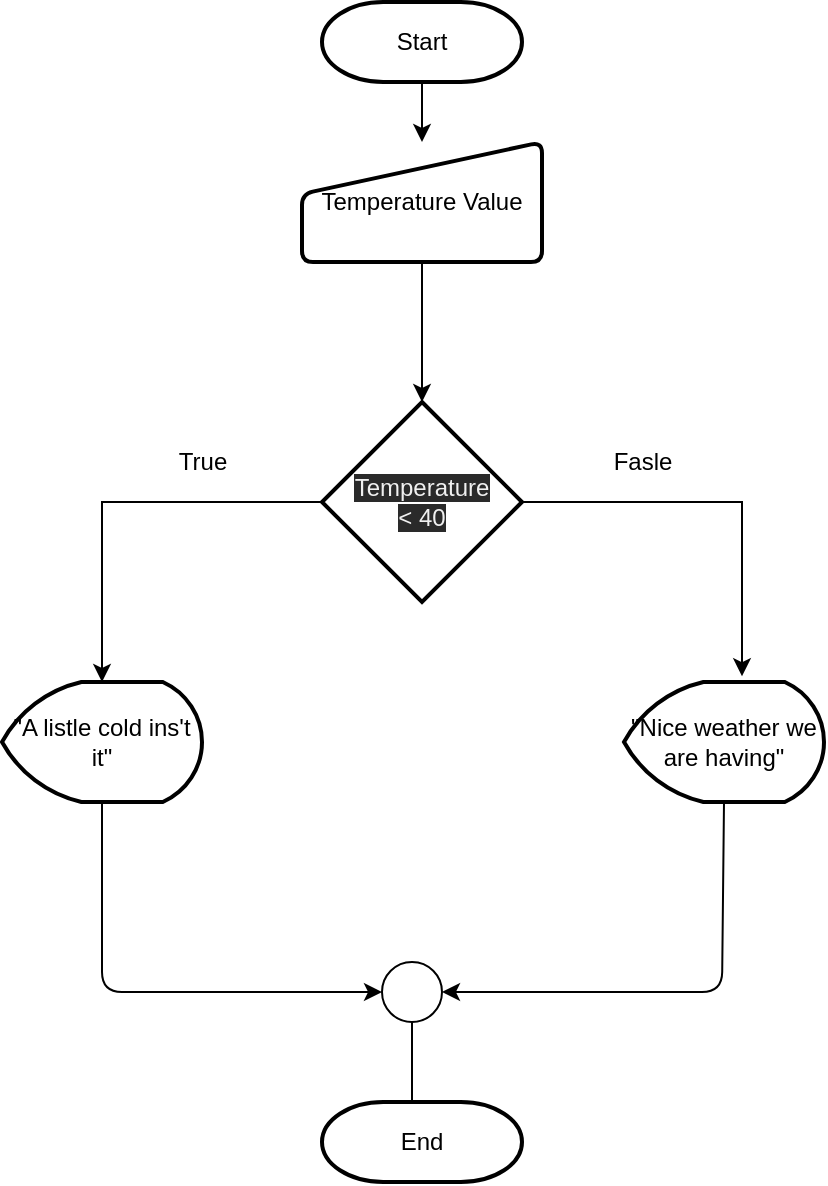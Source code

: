 <mxfile>
    <diagram id="vaXKSOxKKL3n4qexY_kn" name="Page-1">
        <mxGraphModel dx="1065" dy="579" grid="1" gridSize="10" guides="1" tooltips="1" connect="1" arrows="1" fold="1" page="1" pageScale="1" pageWidth="850" pageHeight="1100" math="0" shadow="0">
            <root>
                <mxCell id="0"/>
                <mxCell id="1" parent="0"/>
                <mxCell id="21" style="edgeStyle=none;html=1;exitX=0.5;exitY=1;exitDx=0;exitDy=0;exitPerimeter=0;entryX=0.5;entryY=0;entryDx=0;entryDy=0;" edge="1" parent="1" source="2" target="19">
                    <mxGeometry relative="1" as="geometry"/>
                </mxCell>
                <mxCell id="2" value="Start" style="strokeWidth=2;html=1;shape=mxgraph.flowchart.terminator;whiteSpace=wrap;" parent="1" vertex="1">
                    <mxGeometry x="270" y="60" width="100" height="40" as="geometry"/>
                </mxCell>
                <mxCell id="12" style="edgeStyle=none;html=1;exitX=0.5;exitY=1;exitDx=0;exitDy=0;exitPerimeter=0;entryX=0;entryY=0.5;entryDx=0;entryDy=0;entryPerimeter=0;" parent="1" source="4" target="6" edge="1">
                    <mxGeometry relative="1" as="geometry">
                        <Array as="points">
                            <mxPoint x="160" y="555"/>
                        </Array>
                    </mxGeometry>
                </mxCell>
                <mxCell id="4" value="&quot;A listle cold ins't it&quot;" style="strokeWidth=2;html=1;shape=mxgraph.flowchart.display;whiteSpace=wrap;" parent="1" vertex="1">
                    <mxGeometry x="110" y="400" width="100" height="60" as="geometry"/>
                </mxCell>
                <mxCell id="10" style="edgeStyle=none;html=1;exitX=0.5;exitY=1;exitDx=0;exitDy=0;exitPerimeter=0;entryX=1;entryY=0.5;entryDx=0;entryDy=0;entryPerimeter=0;" parent="1" source="5" target="6" edge="1">
                    <mxGeometry relative="1" as="geometry">
                        <Array as="points">
                            <mxPoint x="470" y="555"/>
                        </Array>
                    </mxGeometry>
                </mxCell>
                <mxCell id="5" value="&quot;Nice weather we are having&quot;" style="strokeWidth=2;html=1;shape=mxgraph.flowchart.display;whiteSpace=wrap;" parent="1" vertex="1">
                    <mxGeometry x="421" y="400" width="100" height="60" as="geometry"/>
                </mxCell>
                <mxCell id="25" style="edgeStyle=none;rounded=0;html=1;exitX=0.5;exitY=1;exitDx=0;exitDy=0;exitPerimeter=0;entryX=0.45;entryY=0.25;entryDx=0;entryDy=0;entryPerimeter=0;" edge="1" parent="1" source="6" target="8">
                    <mxGeometry relative="1" as="geometry"/>
                </mxCell>
                <mxCell id="6" value="" style="verticalLabelPosition=bottom;verticalAlign=top;html=1;shape=mxgraph.flowchart.on-page_reference;" parent="1" vertex="1">
                    <mxGeometry x="300" y="540" width="30" height="30" as="geometry"/>
                </mxCell>
                <mxCell id="8" value="End" style="strokeWidth=2;html=1;shape=mxgraph.flowchart.terminator;whiteSpace=wrap;" parent="1" vertex="1">
                    <mxGeometry x="270" y="610" width="100" height="40" as="geometry"/>
                </mxCell>
                <mxCell id="16" value="True" style="text;html=1;resizable=0;autosize=1;align=center;verticalAlign=middle;points=[];fillColor=none;strokeColor=none;rounded=0;" parent="1" vertex="1">
                    <mxGeometry x="190" y="280" width="40" height="20" as="geometry"/>
                </mxCell>
                <mxCell id="18" value="Fasle" style="text;html=1;resizable=0;autosize=1;align=center;verticalAlign=middle;points=[];fillColor=none;strokeColor=none;rounded=0;" parent="1" vertex="1">
                    <mxGeometry x="410" y="280" width="40" height="20" as="geometry"/>
                </mxCell>
                <mxCell id="22" style="edgeStyle=none;html=1;exitX=0.5;exitY=1;exitDx=0;exitDy=0;entryX=0.5;entryY=0;entryDx=0;entryDy=0;entryPerimeter=0;" edge="1" parent="1" source="19" target="20">
                    <mxGeometry relative="1" as="geometry"/>
                </mxCell>
                <mxCell id="19" value="&lt;span&gt;Temperature Value&lt;/span&gt;" style="html=1;strokeWidth=2;shape=manualInput;whiteSpace=wrap;rounded=1;size=26;arcSize=11;" vertex="1" parent="1">
                    <mxGeometry x="260" y="130" width="120" height="60" as="geometry"/>
                </mxCell>
                <mxCell id="23" style="edgeStyle=none;html=1;exitX=1;exitY=0.5;exitDx=0;exitDy=0;exitPerimeter=0;entryX=0.59;entryY=-0.048;entryDx=0;entryDy=0;entryPerimeter=0;rounded=0;" edge="1" parent="1" source="20" target="5">
                    <mxGeometry relative="1" as="geometry">
                        <Array as="points">
                            <mxPoint x="480" y="310"/>
                        </Array>
                    </mxGeometry>
                </mxCell>
                <mxCell id="24" style="edgeStyle=none;html=1;exitX=0;exitY=0.5;exitDx=0;exitDy=0;exitPerimeter=0;entryX=0.5;entryY=0;entryDx=0;entryDy=0;entryPerimeter=0;rounded=0;" edge="1" parent="1" source="20" target="4">
                    <mxGeometry relative="1" as="geometry">
                        <Array as="points">
                            <mxPoint x="160" y="310"/>
                        </Array>
                    </mxGeometry>
                </mxCell>
                <mxCell id="20" value="&#10;&#10;&lt;span style=&quot;color: rgb(240, 240, 240); font-family: helvetica; font-size: 12px; font-style: normal; font-weight: 400; letter-spacing: normal; text-align: center; text-indent: 0px; text-transform: none; word-spacing: 0px; background-color: rgb(42, 42, 42); display: inline; float: none;&quot;&gt;Temperature&lt;/span&gt;&lt;br style=&quot;color: rgb(240, 240, 240); font-family: helvetica; font-size: 12px; font-style: normal; font-weight: 400; letter-spacing: normal; text-align: center; text-indent: 0px; text-transform: none; word-spacing: 0px; background-color: rgb(42, 42, 42);&quot;&gt;&lt;span style=&quot;color: rgb(240, 240, 240); font-family: helvetica; font-size: 12px; font-style: normal; font-weight: 400; letter-spacing: normal; text-align: center; text-indent: 0px; text-transform: none; word-spacing: 0px; background-color: rgb(42, 42, 42); display: inline; float: none;&quot;&gt;&amp;lt; 40&lt;/span&gt;&#10;&#10;" style="strokeWidth=2;html=1;shape=mxgraph.flowchart.decision;whiteSpace=wrap;" vertex="1" parent="1">
                    <mxGeometry x="270" y="260" width="100" height="100" as="geometry"/>
                </mxCell>
            </root>
        </mxGraphModel>
    </diagram>
</mxfile>